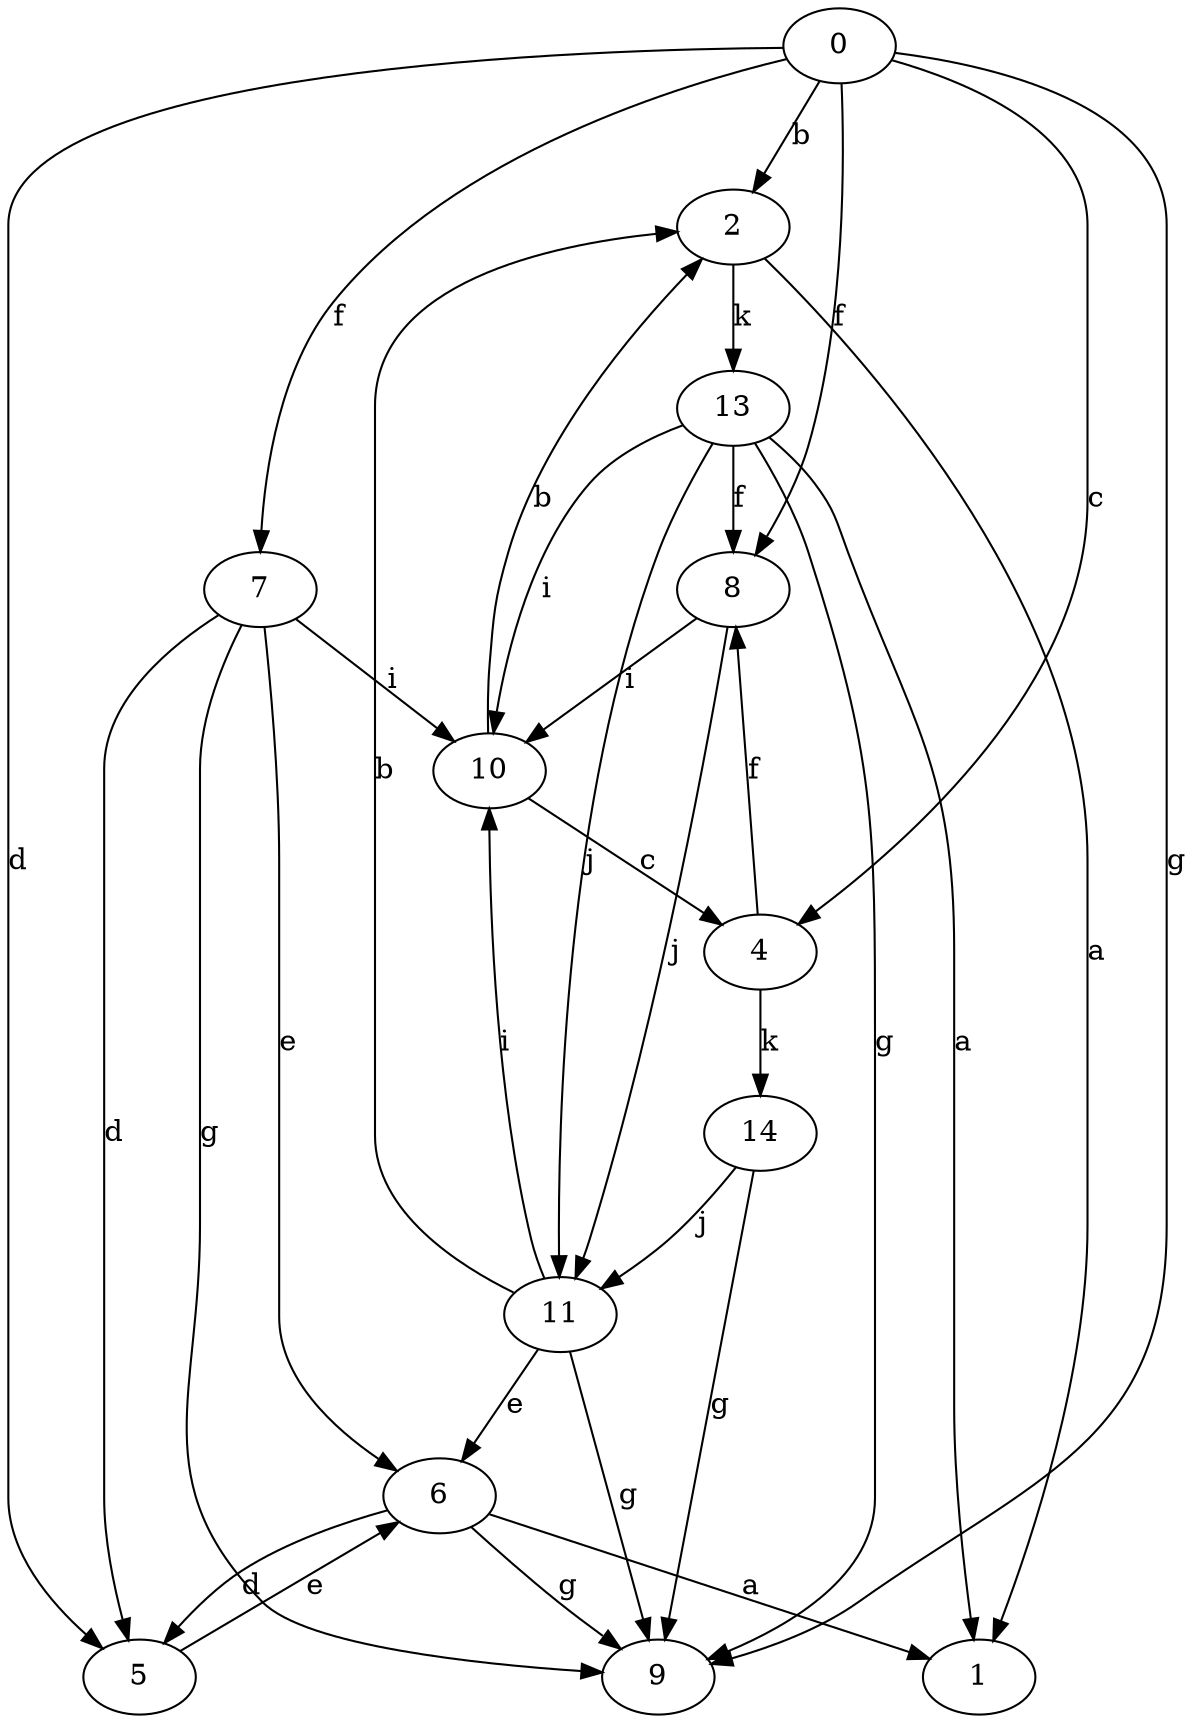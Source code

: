 strict digraph  {
0;
1;
2;
4;
5;
6;
7;
8;
9;
10;
11;
13;
14;
0 -> 2  [label=b];
0 -> 4  [label=c];
0 -> 5  [label=d];
0 -> 7  [label=f];
0 -> 8  [label=f];
0 -> 9  [label=g];
2 -> 1  [label=a];
2 -> 13  [label=k];
4 -> 8  [label=f];
4 -> 14  [label=k];
5 -> 6  [label=e];
6 -> 1  [label=a];
6 -> 5  [label=d];
6 -> 9  [label=g];
7 -> 5  [label=d];
7 -> 6  [label=e];
7 -> 9  [label=g];
7 -> 10  [label=i];
8 -> 10  [label=i];
8 -> 11  [label=j];
10 -> 2  [label=b];
10 -> 4  [label=c];
11 -> 2  [label=b];
11 -> 6  [label=e];
11 -> 9  [label=g];
11 -> 10  [label=i];
13 -> 1  [label=a];
13 -> 8  [label=f];
13 -> 9  [label=g];
13 -> 10  [label=i];
13 -> 11  [label=j];
14 -> 9  [label=g];
14 -> 11  [label=j];
}
